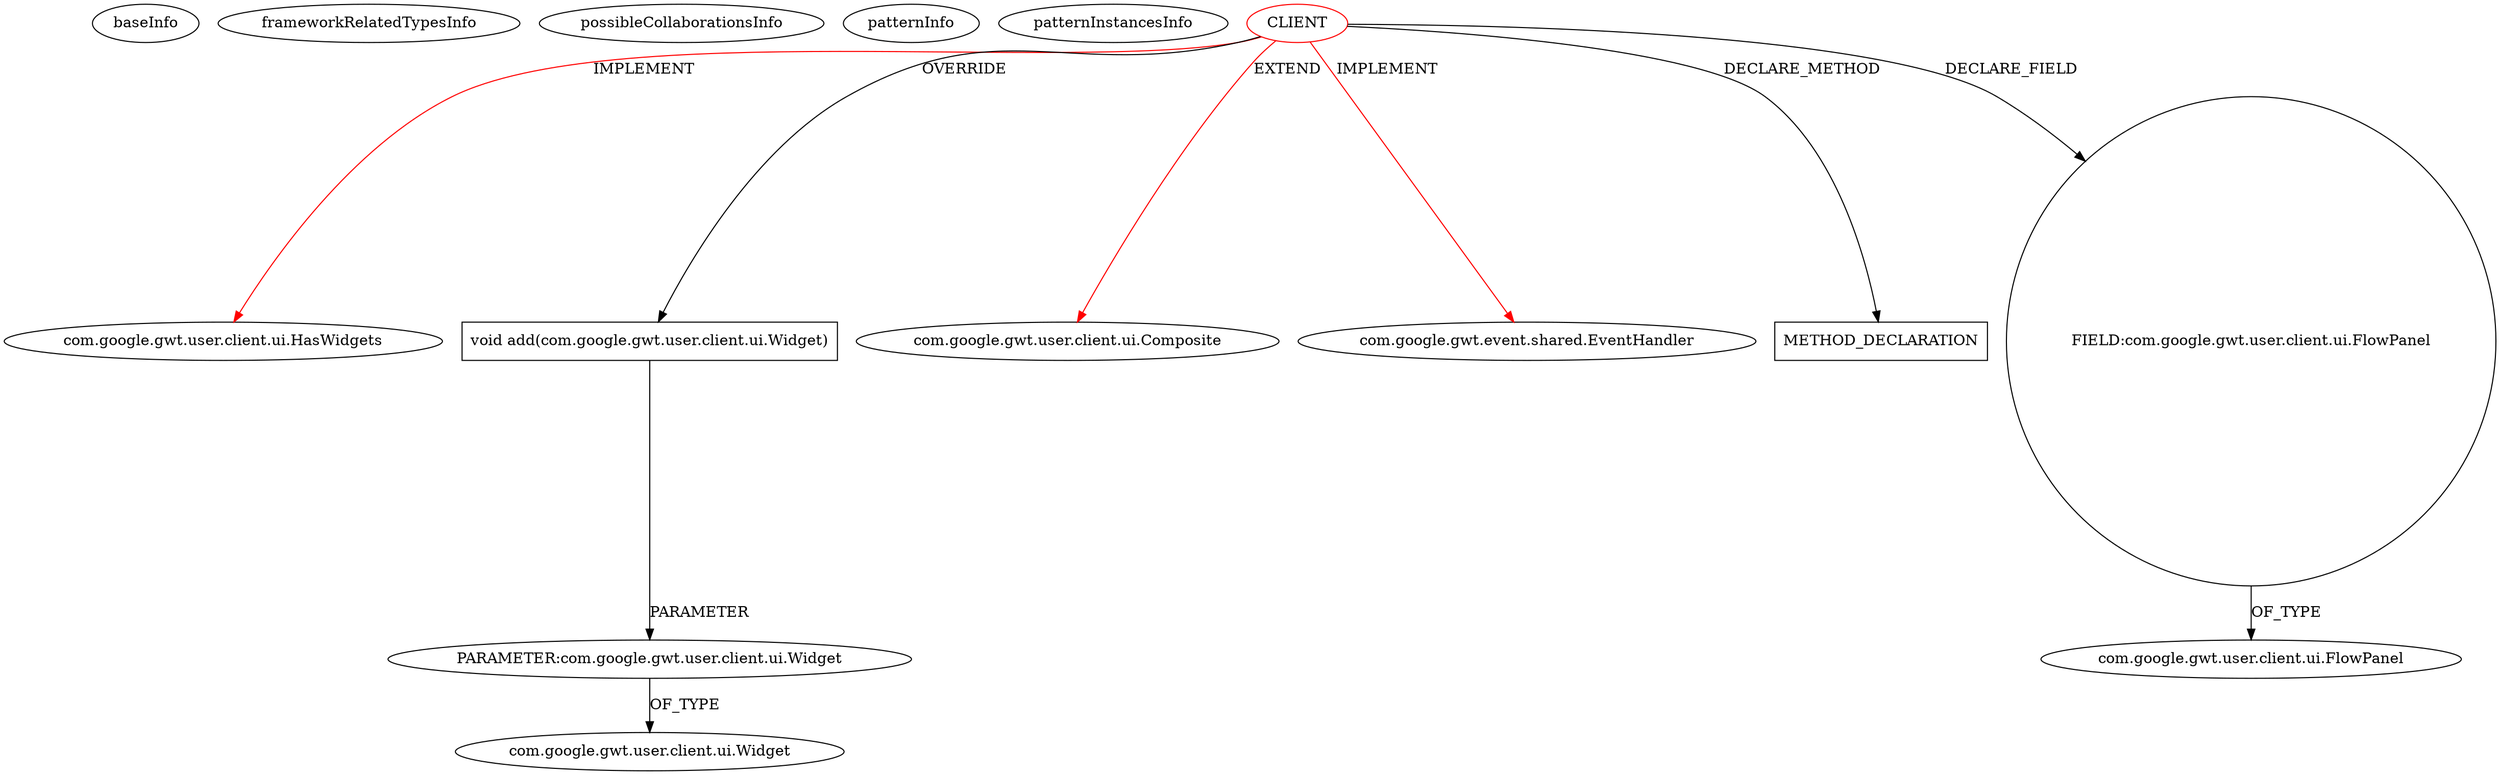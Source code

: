 digraph {
baseInfo[graphId=698,category="pattern",isAnonymous=false,possibleRelation=false]
frameworkRelatedTypesInfo[0="com.google.gwt.event.shared.EventHandler",1="com.google.gwt.user.client.ui.Composite",2="com.google.gwt.user.client.ui.HasWidgets"]
possibleCollaborationsInfo[]
patternInfo[frequency=2.0,patternRootClient=0]
patternInstancesInfo[0="nextinterfaces-next~/nextinterfaces-next/next-master/src/next/i/view/XTableView.java~XTableView~4183",1="nextinterfaces-next~/nextinterfaces-next/next-master/src/next/i/view/XSlideView.java~XSlideView~4184"]
2[label="com.google.gwt.user.client.ui.HasWidgets",vertexType="FRAMEWORK_INTERFACE_TYPE",isFrameworkType=false]
0[label="CLIENT",vertexType="ROOT_CLIENT_CLASS_DECLARATION",isFrameworkType=false,color=red]
6[label="void add(com.google.gwt.user.client.ui.Widget)",vertexType="OVERRIDING_METHOD_DECLARATION",isFrameworkType=false,shape=box]
1[label="com.google.gwt.user.client.ui.Composite",vertexType="FRAMEWORK_CLASS_TYPE",isFrameworkType=false]
3[label="com.google.gwt.event.shared.EventHandler",vertexType="FRAMEWORK_INTERFACE_TYPE",isFrameworkType=false]
7[label="PARAMETER:com.google.gwt.user.client.ui.Widget",vertexType="PARAMETER_DECLARATION",isFrameworkType=false]
20[label="METHOD_DECLARATION",vertexType="CLIENT_METHOD_DECLARATION",isFrameworkType=false,shape=box]
4[label="FIELD:com.google.gwt.user.client.ui.FlowPanel",vertexType="FIELD_DECLARATION",isFrameworkType=false,shape=circle]
5[label="com.google.gwt.user.client.ui.FlowPanel",vertexType="FRAMEWORK_CLASS_TYPE",isFrameworkType=false]
8[label="com.google.gwt.user.client.ui.Widget",vertexType="FRAMEWORK_CLASS_TYPE",isFrameworkType=false]
0->3[label="IMPLEMENT",color=red]
6->7[label="PARAMETER"]
0->4[label="DECLARE_FIELD"]
7->8[label="OF_TYPE"]
4->5[label="OF_TYPE"]
0->6[label="OVERRIDE"]
0->1[label="EXTEND",color=red]
0->2[label="IMPLEMENT",color=red]
0->20[label="DECLARE_METHOD"]
}
